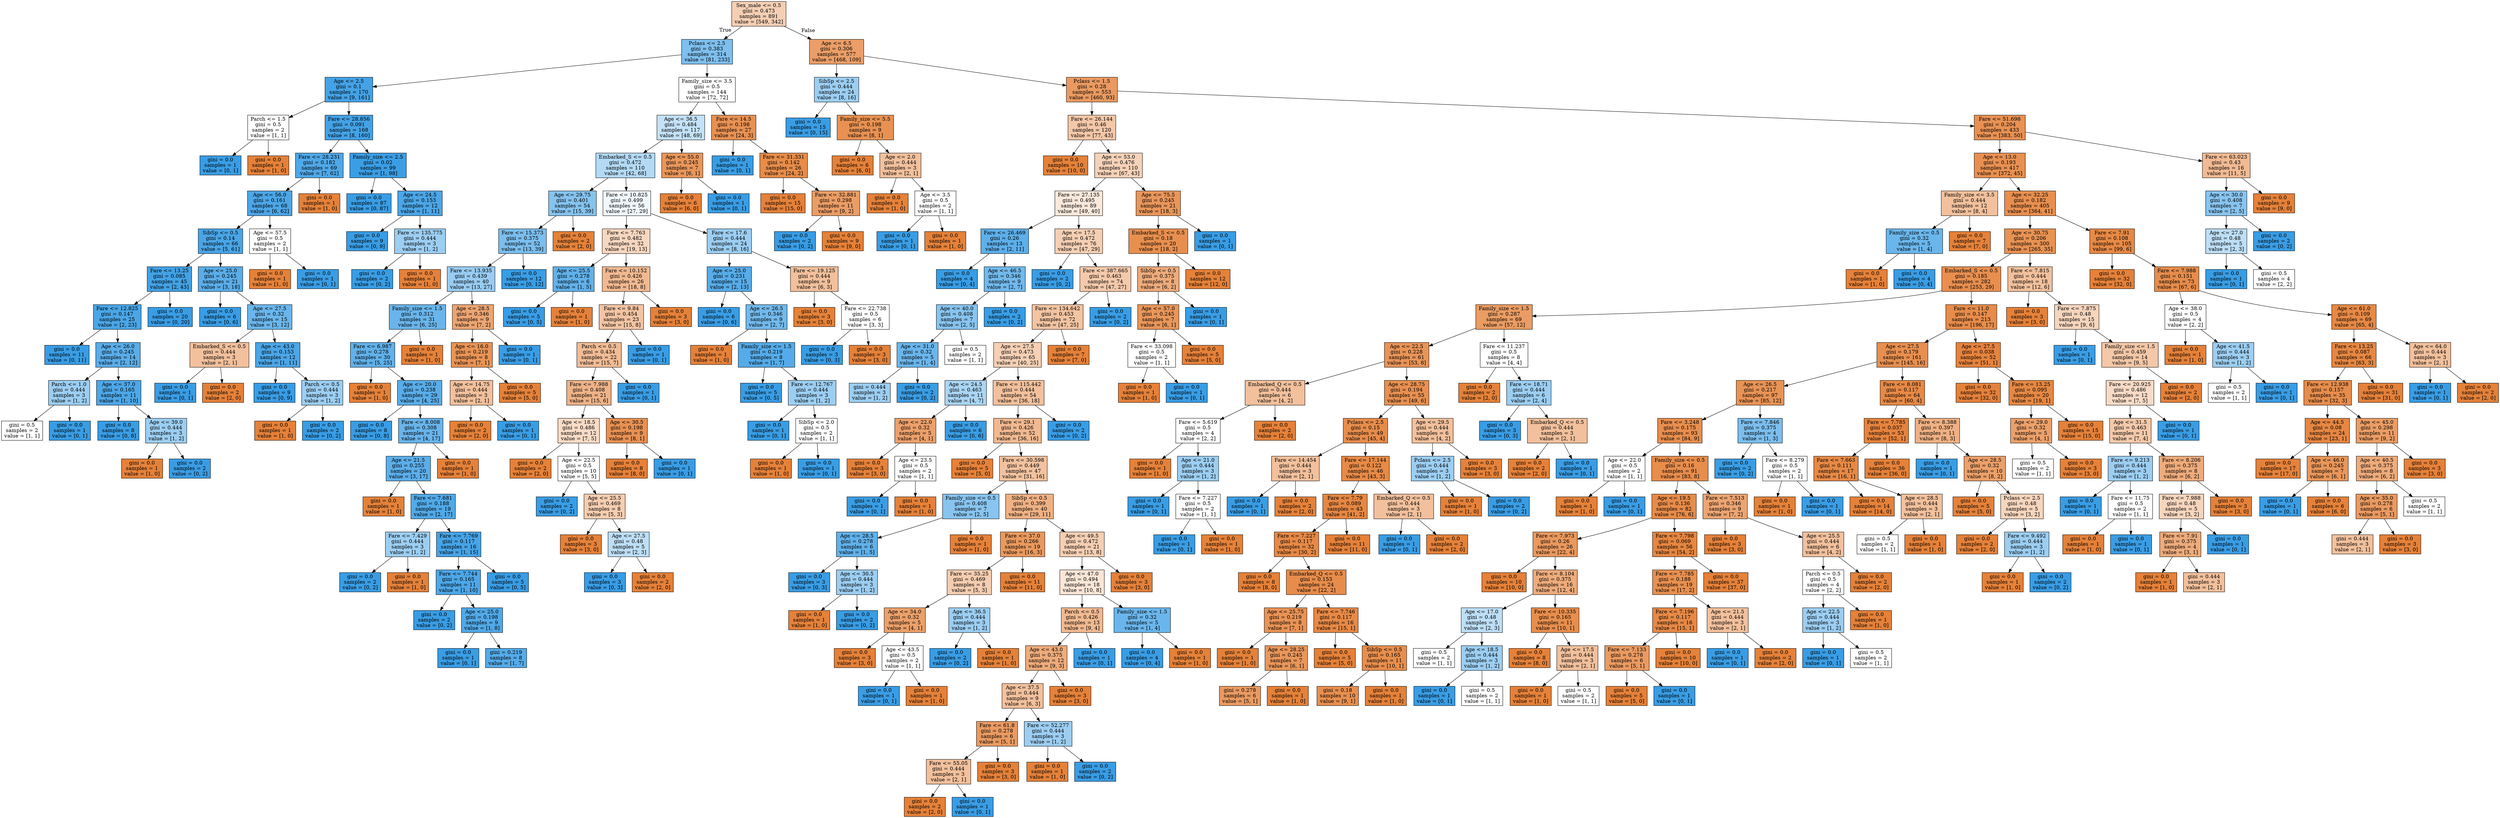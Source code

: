 digraph Tree {
node [shape=box, style="filled", color="black"] ;
0 [label="Sex_male <= 0.5\ngini = 0.473\nsamples = 891\nvalue = [549, 342]", fillcolor="#f5cfb4"] ;
1 [label="Pclass <= 2.5\ngini = 0.383\nsamples = 314\nvalue = [81, 233]", fillcolor="#7ebfee"] ;
0 -> 1 [labeldistance=2.5, labelangle=45, headlabel="True"] ;
2 [label="Age <= 2.5\ngini = 0.1\nsamples = 170\nvalue = [9, 161]", fillcolor="#44a2e6"] ;
1 -> 2 ;
3 [label="Parch <= 1.5\ngini = 0.5\nsamples = 2\nvalue = [1, 1]", fillcolor="#ffffff"] ;
2 -> 3 ;
4 [label="gini = 0.0\nsamples = 1\nvalue = [0, 1]", fillcolor="#399de5"] ;
3 -> 4 ;
5 [label="gini = 0.0\nsamples = 1\nvalue = [1, 0]", fillcolor="#e58139"] ;
3 -> 5 ;
6 [label="Fare <= 28.856\ngini = 0.091\nsamples = 168\nvalue = [8, 160]", fillcolor="#43a2e6"] ;
2 -> 6 ;
7 [label="Fare <= 28.231\ngini = 0.182\nsamples = 69\nvalue = [7, 62]", fillcolor="#4fa8e8"] ;
6 -> 7 ;
8 [label="Age <= 56.0\ngini = 0.161\nsamples = 68\nvalue = [6, 62]", fillcolor="#4ca6e8"] ;
7 -> 8 ;
9 [label="SibSp <= 0.5\ngini = 0.14\nsamples = 66\nvalue = [5, 61]", fillcolor="#49a5e7"] ;
8 -> 9 ;
10 [label="Fare <= 13.25\ngini = 0.085\nsamples = 45\nvalue = [2, 43]", fillcolor="#42a2e6"] ;
9 -> 10 ;
11 [label="Fare <= 12.825\ngini = 0.147\nsamples = 25\nvalue = [2, 23]", fillcolor="#4aa6e7"] ;
10 -> 11 ;
12 [label="gini = 0.0\nsamples = 11\nvalue = [0, 11]", fillcolor="#399de5"] ;
11 -> 12 ;
13 [label="Age <= 26.0\ngini = 0.245\nsamples = 14\nvalue = [2, 12]", fillcolor="#5aade9"] ;
11 -> 13 ;
14 [label="Parch <= 1.0\ngini = 0.444\nsamples = 3\nvalue = [1, 2]", fillcolor="#9ccef2"] ;
13 -> 14 ;
15 [label="gini = 0.5\nsamples = 2\nvalue = [1, 1]", fillcolor="#ffffff"] ;
14 -> 15 ;
16 [label="gini = 0.0\nsamples = 1\nvalue = [0, 1]", fillcolor="#399de5"] ;
14 -> 16 ;
17 [label="Age <= 37.0\ngini = 0.165\nsamples = 11\nvalue = [1, 10]", fillcolor="#4da7e8"] ;
13 -> 17 ;
18 [label="gini = 0.0\nsamples = 8\nvalue = [0, 8]", fillcolor="#399de5"] ;
17 -> 18 ;
19 [label="Age <= 39.0\ngini = 0.444\nsamples = 3\nvalue = [1, 2]", fillcolor="#9ccef2"] ;
17 -> 19 ;
20 [label="gini = 0.0\nsamples = 1\nvalue = [1, 0]", fillcolor="#e58139"] ;
19 -> 20 ;
21 [label="gini = 0.0\nsamples = 2\nvalue = [0, 2]", fillcolor="#399de5"] ;
19 -> 21 ;
22 [label="gini = 0.0\nsamples = 20\nvalue = [0, 20]", fillcolor="#399de5"] ;
10 -> 22 ;
23 [label="Age <= 25.0\ngini = 0.245\nsamples = 21\nvalue = [3, 18]", fillcolor="#5aade9"] ;
9 -> 23 ;
24 [label="gini = 0.0\nsamples = 6\nvalue = [0, 6]", fillcolor="#399de5"] ;
23 -> 24 ;
25 [label="Age <= 27.5\ngini = 0.32\nsamples = 15\nvalue = [3, 12]", fillcolor="#6ab6ec"] ;
23 -> 25 ;
26 [label="Embarked_S <= 0.5\ngini = 0.444\nsamples = 3\nvalue = [2, 1]", fillcolor="#f2c09c"] ;
25 -> 26 ;
27 [label="gini = 0.0\nsamples = 1\nvalue = [0, 1]", fillcolor="#399de5"] ;
26 -> 27 ;
28 [label="gini = 0.0\nsamples = 2\nvalue = [2, 0]", fillcolor="#e58139"] ;
26 -> 28 ;
29 [label="Age <= 43.0\ngini = 0.153\nsamples = 12\nvalue = [1, 11]", fillcolor="#4ba6e7"] ;
25 -> 29 ;
30 [label="gini = 0.0\nsamples = 9\nvalue = [0, 9]", fillcolor="#399de5"] ;
29 -> 30 ;
31 [label="Parch <= 0.5\ngini = 0.444\nsamples = 3\nvalue = [1, 2]", fillcolor="#9ccef2"] ;
29 -> 31 ;
32 [label="gini = 0.0\nsamples = 1\nvalue = [1, 0]", fillcolor="#e58139"] ;
31 -> 32 ;
33 [label="gini = 0.0\nsamples = 2\nvalue = [0, 2]", fillcolor="#399de5"] ;
31 -> 33 ;
34 [label="Age <= 57.5\ngini = 0.5\nsamples = 2\nvalue = [1, 1]", fillcolor="#ffffff"] ;
8 -> 34 ;
35 [label="gini = 0.0\nsamples = 1\nvalue = [1, 0]", fillcolor="#e58139"] ;
34 -> 35 ;
36 [label="gini = 0.0\nsamples = 1\nvalue = [0, 1]", fillcolor="#399de5"] ;
34 -> 36 ;
37 [label="gini = 0.0\nsamples = 1\nvalue = [1, 0]", fillcolor="#e58139"] ;
7 -> 37 ;
38 [label="Family_size <= 2.5\ngini = 0.02\nsamples = 99\nvalue = [1, 98]", fillcolor="#3b9ee5"] ;
6 -> 38 ;
39 [label="gini = 0.0\nsamples = 87\nvalue = [0, 87]", fillcolor="#399de5"] ;
38 -> 39 ;
40 [label="Age <= 24.5\ngini = 0.153\nsamples = 12\nvalue = [1, 11]", fillcolor="#4ba6e7"] ;
38 -> 40 ;
41 [label="gini = 0.0\nsamples = 9\nvalue = [0, 9]", fillcolor="#399de5"] ;
40 -> 41 ;
42 [label="Fare <= 135.775\ngini = 0.444\nsamples = 3\nvalue = [1, 2]", fillcolor="#9ccef2"] ;
40 -> 42 ;
43 [label="gini = 0.0\nsamples = 2\nvalue = [0, 2]", fillcolor="#399de5"] ;
42 -> 43 ;
44 [label="gini = 0.0\nsamples = 1\nvalue = [1, 0]", fillcolor="#e58139"] ;
42 -> 44 ;
45 [label="Family_size <= 3.5\ngini = 0.5\nsamples = 144\nvalue = [72, 72]", fillcolor="#ffffff"] ;
1 -> 45 ;
46 [label="Age <= 36.5\ngini = 0.484\nsamples = 117\nvalue = [48, 69]", fillcolor="#c3e1f7"] ;
45 -> 46 ;
47 [label="Embarked_S <= 0.5\ngini = 0.472\nsamples = 110\nvalue = [42, 68]", fillcolor="#b3daf5"] ;
46 -> 47 ;
48 [label="Age <= 29.75\ngini = 0.401\nsamples = 54\nvalue = [15, 39]", fillcolor="#85c3ef"] ;
47 -> 48 ;
49 [label="Fare <= 15.373\ngini = 0.375\nsamples = 52\nvalue = [13, 39]", fillcolor="#7bbeee"] ;
48 -> 49 ;
50 [label="Fare <= 13.935\ngini = 0.439\nsamples = 40\nvalue = [13, 27]", fillcolor="#98ccf2"] ;
49 -> 50 ;
51 [label="Family_size <= 1.5\ngini = 0.312\nsamples = 31\nvalue = [6, 25]", fillcolor="#69b5eb"] ;
50 -> 51 ;
52 [label="Fare <= 6.987\ngini = 0.278\nsamples = 30\nvalue = [5, 25]", fillcolor="#61b1ea"] ;
51 -> 52 ;
53 [label="gini = 0.0\nsamples = 1\nvalue = [1, 0]", fillcolor="#e58139"] ;
52 -> 53 ;
54 [label="Age <= 20.0\ngini = 0.238\nsamples = 29\nvalue = [4, 25]", fillcolor="#59ade9"] ;
52 -> 54 ;
55 [label="gini = 0.0\nsamples = 8\nvalue = [0, 8]", fillcolor="#399de5"] ;
54 -> 55 ;
56 [label="Fare <= 8.008\ngini = 0.308\nsamples = 21\nvalue = [4, 17]", fillcolor="#68b4eb"] ;
54 -> 56 ;
57 [label="Age <= 21.5\ngini = 0.255\nsamples = 20\nvalue = [3, 17]", fillcolor="#5caeea"] ;
56 -> 57 ;
58 [label="gini = 0.0\nsamples = 1\nvalue = [1, 0]", fillcolor="#e58139"] ;
57 -> 58 ;
59 [label="Fare <= 7.681\ngini = 0.188\nsamples = 19\nvalue = [2, 17]", fillcolor="#50a9e8"] ;
57 -> 59 ;
60 [label="Fare <= 7.429\ngini = 0.444\nsamples = 3\nvalue = [1, 2]", fillcolor="#9ccef2"] ;
59 -> 60 ;
61 [label="gini = 0.0\nsamples = 2\nvalue = [0, 2]", fillcolor="#399de5"] ;
60 -> 61 ;
62 [label="gini = 0.0\nsamples = 1\nvalue = [1, 0]", fillcolor="#e58139"] ;
60 -> 62 ;
63 [label="Fare <= 7.769\ngini = 0.117\nsamples = 16\nvalue = [1, 15]", fillcolor="#46a4e7"] ;
59 -> 63 ;
64 [label="Fare <= 7.744\ngini = 0.165\nsamples = 11\nvalue = [1, 10]", fillcolor="#4da7e8"] ;
63 -> 64 ;
65 [label="gini = 0.0\nsamples = 2\nvalue = [0, 2]", fillcolor="#399de5"] ;
64 -> 65 ;
66 [label="Age <= 25.0\ngini = 0.198\nsamples = 9\nvalue = [1, 8]", fillcolor="#52a9e8"] ;
64 -> 66 ;
67 [label="gini = 0.0\nsamples = 1\nvalue = [0, 1]", fillcolor="#399de5"] ;
66 -> 67 ;
68 [label="gini = 0.219\nsamples = 8\nvalue = [1, 7]", fillcolor="#55abe9"] ;
66 -> 68 ;
69 [label="gini = 0.0\nsamples = 5\nvalue = [0, 5]", fillcolor="#399de5"] ;
63 -> 69 ;
70 [label="gini = 0.0\nsamples = 1\nvalue = [1, 0]", fillcolor="#e58139"] ;
56 -> 70 ;
71 [label="gini = 0.0\nsamples = 1\nvalue = [1, 0]", fillcolor="#e58139"] ;
51 -> 71 ;
72 [label="Age <= 28.5\ngini = 0.346\nsamples = 9\nvalue = [7, 2]", fillcolor="#eca572"] ;
50 -> 72 ;
73 [label="Age <= 16.0\ngini = 0.219\nsamples = 8\nvalue = [7, 1]", fillcolor="#e99355"] ;
72 -> 73 ;
74 [label="Age <= 14.75\ngini = 0.444\nsamples = 3\nvalue = [2, 1]", fillcolor="#f2c09c"] ;
73 -> 74 ;
75 [label="gini = 0.0\nsamples = 2\nvalue = [2, 0]", fillcolor="#e58139"] ;
74 -> 75 ;
76 [label="gini = 0.0\nsamples = 1\nvalue = [0, 1]", fillcolor="#399de5"] ;
74 -> 76 ;
77 [label="gini = 0.0\nsamples = 5\nvalue = [5, 0]", fillcolor="#e58139"] ;
73 -> 77 ;
78 [label="gini = 0.0\nsamples = 1\nvalue = [0, 1]", fillcolor="#399de5"] ;
72 -> 78 ;
79 [label="gini = 0.0\nsamples = 12\nvalue = [0, 12]", fillcolor="#399de5"] ;
49 -> 79 ;
80 [label="gini = 0.0\nsamples = 2\nvalue = [2, 0]", fillcolor="#e58139"] ;
48 -> 80 ;
81 [label="Fare <= 10.825\ngini = 0.499\nsamples = 56\nvalue = [27, 29]", fillcolor="#f1f8fd"] ;
47 -> 81 ;
82 [label="Fare <= 7.763\ngini = 0.482\nsamples = 32\nvalue = [19, 13]", fillcolor="#f7d7c0"] ;
81 -> 82 ;
83 [label="Age <= 25.5\ngini = 0.278\nsamples = 6\nvalue = [1, 5]", fillcolor="#61b1ea"] ;
82 -> 83 ;
84 [label="gini = 0.0\nsamples = 5\nvalue = [0, 5]", fillcolor="#399de5"] ;
83 -> 84 ;
85 [label="gini = 0.0\nsamples = 1\nvalue = [1, 0]", fillcolor="#e58139"] ;
83 -> 85 ;
86 [label="Fare <= 10.152\ngini = 0.426\nsamples = 26\nvalue = [18, 8]", fillcolor="#f1b991"] ;
82 -> 86 ;
87 [label="Fare <= 9.84\ngini = 0.454\nsamples = 23\nvalue = [15, 8]", fillcolor="#f3c4a3"] ;
86 -> 87 ;
88 [label="Parch <= 0.5\ngini = 0.434\nsamples = 22\nvalue = [15, 7]", fillcolor="#f1bc95"] ;
87 -> 88 ;
89 [label="Fare <= 7.988\ngini = 0.408\nsamples = 21\nvalue = [15, 6]", fillcolor="#efb388"] ;
88 -> 89 ;
90 [label="Age <= 18.5\ngini = 0.486\nsamples = 12\nvalue = [7, 5]", fillcolor="#f8dbc6"] ;
89 -> 90 ;
91 [label="gini = 0.0\nsamples = 2\nvalue = [2, 0]", fillcolor="#e58139"] ;
90 -> 91 ;
92 [label="Age <= 22.5\ngini = 0.5\nsamples = 10\nvalue = [5, 5]", fillcolor="#ffffff"] ;
90 -> 92 ;
93 [label="gini = 0.0\nsamples = 2\nvalue = [0, 2]", fillcolor="#399de5"] ;
92 -> 93 ;
94 [label="Age <= 25.5\ngini = 0.469\nsamples = 8\nvalue = [5, 3]", fillcolor="#f5cdb0"] ;
92 -> 94 ;
95 [label="gini = 0.0\nsamples = 3\nvalue = [3, 0]", fillcolor="#e58139"] ;
94 -> 95 ;
96 [label="Age <= 27.5\ngini = 0.48\nsamples = 5\nvalue = [2, 3]", fillcolor="#bddef6"] ;
94 -> 96 ;
97 [label="gini = 0.0\nsamples = 3\nvalue = [0, 3]", fillcolor="#399de5"] ;
96 -> 97 ;
98 [label="gini = 0.0\nsamples = 2\nvalue = [2, 0]", fillcolor="#e58139"] ;
96 -> 98 ;
99 [label="Age <= 30.5\ngini = 0.198\nsamples = 9\nvalue = [8, 1]", fillcolor="#e89152"] ;
89 -> 99 ;
100 [label="gini = 0.0\nsamples = 8\nvalue = [8, 0]", fillcolor="#e58139"] ;
99 -> 100 ;
101 [label="gini = 0.0\nsamples = 1\nvalue = [0, 1]", fillcolor="#399de5"] ;
99 -> 101 ;
102 [label="gini = 0.0\nsamples = 1\nvalue = [0, 1]", fillcolor="#399de5"] ;
88 -> 102 ;
103 [label="gini = 0.0\nsamples = 1\nvalue = [0, 1]", fillcolor="#399de5"] ;
87 -> 103 ;
104 [label="gini = 0.0\nsamples = 3\nvalue = [3, 0]", fillcolor="#e58139"] ;
86 -> 104 ;
105 [label="Fare <= 17.6\ngini = 0.444\nsamples = 24\nvalue = [8, 16]", fillcolor="#9ccef2"] ;
81 -> 105 ;
106 [label="Age <= 25.0\ngini = 0.231\nsamples = 15\nvalue = [2, 13]", fillcolor="#57ace9"] ;
105 -> 106 ;
107 [label="gini = 0.0\nsamples = 6\nvalue = [0, 6]", fillcolor="#399de5"] ;
106 -> 107 ;
108 [label="Age <= 26.5\ngini = 0.346\nsamples = 9\nvalue = [2, 7]", fillcolor="#72b9ec"] ;
106 -> 108 ;
109 [label="gini = 0.0\nsamples = 1\nvalue = [1, 0]", fillcolor="#e58139"] ;
108 -> 109 ;
110 [label="Family_size <= 1.5\ngini = 0.219\nsamples = 8\nvalue = [1, 7]", fillcolor="#55abe9"] ;
108 -> 110 ;
111 [label="gini = 0.0\nsamples = 5\nvalue = [0, 5]", fillcolor="#399de5"] ;
110 -> 111 ;
112 [label="Fare <= 12.767\ngini = 0.444\nsamples = 3\nvalue = [1, 2]", fillcolor="#9ccef2"] ;
110 -> 112 ;
113 [label="gini = 0.0\nsamples = 1\nvalue = [0, 1]", fillcolor="#399de5"] ;
112 -> 113 ;
114 [label="SibSp <= 2.0\ngini = 0.5\nsamples = 2\nvalue = [1, 1]", fillcolor="#ffffff"] ;
112 -> 114 ;
115 [label="gini = 0.0\nsamples = 1\nvalue = [1, 0]", fillcolor="#e58139"] ;
114 -> 115 ;
116 [label="gini = 0.0\nsamples = 1\nvalue = [0, 1]", fillcolor="#399de5"] ;
114 -> 116 ;
117 [label="Fare <= 19.125\ngini = 0.444\nsamples = 9\nvalue = [6, 3]", fillcolor="#f2c09c"] ;
105 -> 117 ;
118 [label="gini = 0.0\nsamples = 3\nvalue = [3, 0]", fillcolor="#e58139"] ;
117 -> 118 ;
119 [label="Fare <= 22.738\ngini = 0.5\nsamples = 6\nvalue = [3, 3]", fillcolor="#ffffff"] ;
117 -> 119 ;
120 [label="gini = 0.0\nsamples = 3\nvalue = [0, 3]", fillcolor="#399de5"] ;
119 -> 120 ;
121 [label="gini = 0.0\nsamples = 3\nvalue = [3, 0]", fillcolor="#e58139"] ;
119 -> 121 ;
122 [label="Age <= 55.0\ngini = 0.245\nsamples = 7\nvalue = [6, 1]", fillcolor="#e9965a"] ;
46 -> 122 ;
123 [label="gini = 0.0\nsamples = 6\nvalue = [6, 0]", fillcolor="#e58139"] ;
122 -> 123 ;
124 [label="gini = 0.0\nsamples = 1\nvalue = [0, 1]", fillcolor="#399de5"] ;
122 -> 124 ;
125 [label="Fare <= 14.5\ngini = 0.198\nsamples = 27\nvalue = [24, 3]", fillcolor="#e89152"] ;
45 -> 125 ;
126 [label="gini = 0.0\nsamples = 1\nvalue = [0, 1]", fillcolor="#399de5"] ;
125 -> 126 ;
127 [label="Fare <= 31.331\ngini = 0.142\nsamples = 26\nvalue = [24, 2]", fillcolor="#e78c49"] ;
125 -> 127 ;
128 [label="gini = 0.0\nsamples = 15\nvalue = [15, 0]", fillcolor="#e58139"] ;
127 -> 128 ;
129 [label="Fare <= 32.881\ngini = 0.298\nsamples = 11\nvalue = [9, 2]", fillcolor="#eb9d65"] ;
127 -> 129 ;
130 [label="gini = 0.0\nsamples = 2\nvalue = [0, 2]", fillcolor="#399de5"] ;
129 -> 130 ;
131 [label="gini = 0.0\nsamples = 9\nvalue = [9, 0]", fillcolor="#e58139"] ;
129 -> 131 ;
132 [label="Age <= 6.5\ngini = 0.306\nsamples = 577\nvalue = [468, 109]", fillcolor="#eb9e67"] ;
0 -> 132 [labeldistance=2.5, labelangle=-45, headlabel="False"] ;
133 [label="SibSp <= 2.5\ngini = 0.444\nsamples = 24\nvalue = [8, 16]", fillcolor="#9ccef2"] ;
132 -> 133 ;
134 [label="gini = 0.0\nsamples = 15\nvalue = [0, 15]", fillcolor="#399de5"] ;
133 -> 134 ;
135 [label="Family_size <= 5.5\ngini = 0.198\nsamples = 9\nvalue = [8, 1]", fillcolor="#e89152"] ;
133 -> 135 ;
136 [label="gini = 0.0\nsamples = 6\nvalue = [6, 0]", fillcolor="#e58139"] ;
135 -> 136 ;
137 [label="Age <= 2.0\ngini = 0.444\nsamples = 3\nvalue = [2, 1]", fillcolor="#f2c09c"] ;
135 -> 137 ;
138 [label="gini = 0.0\nsamples = 1\nvalue = [1, 0]", fillcolor="#e58139"] ;
137 -> 138 ;
139 [label="Age <= 3.5\ngini = 0.5\nsamples = 2\nvalue = [1, 1]", fillcolor="#ffffff"] ;
137 -> 139 ;
140 [label="gini = 0.0\nsamples = 1\nvalue = [0, 1]", fillcolor="#399de5"] ;
139 -> 140 ;
141 [label="gini = 0.0\nsamples = 1\nvalue = [1, 0]", fillcolor="#e58139"] ;
139 -> 141 ;
142 [label="Pclass <= 1.5\ngini = 0.28\nsamples = 553\nvalue = [460, 93]", fillcolor="#ea9a61"] ;
132 -> 142 ;
143 [label="Fare <= 26.144\ngini = 0.46\nsamples = 120\nvalue = [77, 43]", fillcolor="#f4c7a8"] ;
142 -> 143 ;
144 [label="gini = 0.0\nsamples = 10\nvalue = [10, 0]", fillcolor="#e58139"] ;
143 -> 144 ;
145 [label="Age <= 53.0\ngini = 0.476\nsamples = 110\nvalue = [67, 43]", fillcolor="#f6d2b8"] ;
143 -> 145 ;
146 [label="Fare <= 27.135\ngini = 0.495\nsamples = 89\nvalue = [49, 40]", fillcolor="#fae8db"] ;
145 -> 146 ;
147 [label="Fare <= 26.469\ngini = 0.26\nsamples = 13\nvalue = [2, 11]", fillcolor="#5dafea"] ;
146 -> 147 ;
148 [label="gini = 0.0\nsamples = 4\nvalue = [0, 4]", fillcolor="#399de5"] ;
147 -> 148 ;
149 [label="Age <= 46.5\ngini = 0.346\nsamples = 9\nvalue = [2, 7]", fillcolor="#72b9ec"] ;
147 -> 149 ;
150 [label="Age <= 40.0\ngini = 0.408\nsamples = 7\nvalue = [2, 5]", fillcolor="#88c4ef"] ;
149 -> 150 ;
151 [label="Age <= 31.0\ngini = 0.32\nsamples = 5\nvalue = [1, 4]", fillcolor="#6ab6ec"] ;
150 -> 151 ;
152 [label="gini = 0.444\nsamples = 3\nvalue = [1, 2]", fillcolor="#9ccef2"] ;
151 -> 152 ;
153 [label="gini = 0.0\nsamples = 2\nvalue = [0, 2]", fillcolor="#399de5"] ;
151 -> 153 ;
154 [label="gini = 0.5\nsamples = 2\nvalue = [1, 1]", fillcolor="#ffffff"] ;
150 -> 154 ;
155 [label="gini = 0.0\nsamples = 2\nvalue = [0, 2]", fillcolor="#399de5"] ;
149 -> 155 ;
156 [label="Age <= 17.5\ngini = 0.472\nsamples = 76\nvalue = [47, 29]", fillcolor="#f5cfb3"] ;
146 -> 156 ;
157 [label="gini = 0.0\nsamples = 2\nvalue = [0, 2]", fillcolor="#399de5"] ;
156 -> 157 ;
158 [label="Fare <= 387.665\ngini = 0.463\nsamples = 74\nvalue = [47, 27]", fillcolor="#f4c9ab"] ;
156 -> 158 ;
159 [label="Fare <= 134.642\ngini = 0.453\nsamples = 72\nvalue = [47, 25]", fillcolor="#f3c4a2"] ;
158 -> 159 ;
160 [label="Age <= 27.5\ngini = 0.473\nsamples = 65\nvalue = [40, 25]", fillcolor="#f5d0b5"] ;
159 -> 160 ;
161 [label="Age <= 24.5\ngini = 0.463\nsamples = 11\nvalue = [4, 7]", fillcolor="#aad5f4"] ;
160 -> 161 ;
162 [label="Age <= 22.0\ngini = 0.32\nsamples = 5\nvalue = [4, 1]", fillcolor="#eca06a"] ;
161 -> 162 ;
163 [label="gini = 0.0\nsamples = 3\nvalue = [3, 0]", fillcolor="#e58139"] ;
162 -> 163 ;
164 [label="Age <= 23.5\ngini = 0.5\nsamples = 2\nvalue = [1, 1]", fillcolor="#ffffff"] ;
162 -> 164 ;
165 [label="gini = 0.0\nsamples = 1\nvalue = [0, 1]", fillcolor="#399de5"] ;
164 -> 165 ;
166 [label="gini = 0.0\nsamples = 1\nvalue = [1, 0]", fillcolor="#e58139"] ;
164 -> 166 ;
167 [label="gini = 0.0\nsamples = 6\nvalue = [0, 6]", fillcolor="#399de5"] ;
161 -> 167 ;
168 [label="Fare <= 115.442\ngini = 0.444\nsamples = 54\nvalue = [36, 18]", fillcolor="#f2c09c"] ;
160 -> 168 ;
169 [label="Fare <= 29.1\ngini = 0.426\nsamples = 52\nvalue = [36, 16]", fillcolor="#f1b991"] ;
168 -> 169 ;
170 [label="gini = 0.0\nsamples = 5\nvalue = [5, 0]", fillcolor="#e58139"] ;
169 -> 170 ;
171 [label="Fare <= 30.598\ngini = 0.449\nsamples = 47\nvalue = [31, 16]", fillcolor="#f2c29f"] ;
169 -> 171 ;
172 [label="Family_size <= 0.5\ngini = 0.408\nsamples = 7\nvalue = [2, 5]", fillcolor="#88c4ef"] ;
171 -> 172 ;
173 [label="Age <= 28.5\ngini = 0.278\nsamples = 6\nvalue = [1, 5]", fillcolor="#61b1ea"] ;
172 -> 173 ;
174 [label="gini = 0.0\nsamples = 3\nvalue = [0, 3]", fillcolor="#399de5"] ;
173 -> 174 ;
175 [label="Age <= 30.5\ngini = 0.444\nsamples = 3\nvalue = [1, 2]", fillcolor="#9ccef2"] ;
173 -> 175 ;
176 [label="gini = 0.0\nsamples = 1\nvalue = [1, 0]", fillcolor="#e58139"] ;
175 -> 176 ;
177 [label="gini = 0.0\nsamples = 2\nvalue = [0, 2]", fillcolor="#399de5"] ;
175 -> 177 ;
178 [label="gini = 0.0\nsamples = 1\nvalue = [1, 0]", fillcolor="#e58139"] ;
172 -> 178 ;
179 [label="SibSp <= 0.5\ngini = 0.399\nsamples = 40\nvalue = [29, 11]", fillcolor="#efb184"] ;
171 -> 179 ;
180 [label="Fare <= 37.0\ngini = 0.266\nsamples = 19\nvalue = [16, 3]", fillcolor="#ea995e"] ;
179 -> 180 ;
181 [label="Fare <= 35.25\ngini = 0.469\nsamples = 8\nvalue = [5, 3]", fillcolor="#f5cdb0"] ;
180 -> 181 ;
182 [label="Age <= 34.0\ngini = 0.32\nsamples = 5\nvalue = [4, 1]", fillcolor="#eca06a"] ;
181 -> 182 ;
183 [label="gini = 0.0\nsamples = 3\nvalue = [3, 0]", fillcolor="#e58139"] ;
182 -> 183 ;
184 [label="Age <= 43.5\ngini = 0.5\nsamples = 2\nvalue = [1, 1]", fillcolor="#ffffff"] ;
182 -> 184 ;
185 [label="gini = 0.0\nsamples = 1\nvalue = [0, 1]", fillcolor="#399de5"] ;
184 -> 185 ;
186 [label="gini = 0.0\nsamples = 1\nvalue = [1, 0]", fillcolor="#e58139"] ;
184 -> 186 ;
187 [label="Age <= 36.5\ngini = 0.444\nsamples = 3\nvalue = [1, 2]", fillcolor="#9ccef2"] ;
181 -> 187 ;
188 [label="gini = 0.0\nsamples = 2\nvalue = [0, 2]", fillcolor="#399de5"] ;
187 -> 188 ;
189 [label="gini = 0.0\nsamples = 1\nvalue = [1, 0]", fillcolor="#e58139"] ;
187 -> 189 ;
190 [label="gini = 0.0\nsamples = 11\nvalue = [11, 0]", fillcolor="#e58139"] ;
180 -> 190 ;
191 [label="Age <= 49.5\ngini = 0.472\nsamples = 21\nvalue = [13, 8]", fillcolor="#f5cfb3"] ;
179 -> 191 ;
192 [label="Age <= 47.0\ngini = 0.494\nsamples = 18\nvalue = [10, 8]", fillcolor="#fae6d7"] ;
191 -> 192 ;
193 [label="Parch <= 0.5\ngini = 0.426\nsamples = 13\nvalue = [9, 4]", fillcolor="#f1b991"] ;
192 -> 193 ;
194 [label="Age <= 43.0\ngini = 0.375\nsamples = 12\nvalue = [9, 3]", fillcolor="#eeab7b"] ;
193 -> 194 ;
195 [label="Age <= 37.5\ngini = 0.444\nsamples = 9\nvalue = [6, 3]", fillcolor="#f2c09c"] ;
194 -> 195 ;
196 [label="Fare <= 61.8\ngini = 0.278\nsamples = 6\nvalue = [5, 1]", fillcolor="#ea9a61"] ;
195 -> 196 ;
197 [label="Fare <= 55.05\ngini = 0.444\nsamples = 3\nvalue = [2, 1]", fillcolor="#f2c09c"] ;
196 -> 197 ;
198 [label="gini = 0.0\nsamples = 2\nvalue = [2, 0]", fillcolor="#e58139"] ;
197 -> 198 ;
199 [label="gini = 0.0\nsamples = 1\nvalue = [0, 1]", fillcolor="#399de5"] ;
197 -> 199 ;
200 [label="gini = 0.0\nsamples = 3\nvalue = [3, 0]", fillcolor="#e58139"] ;
196 -> 200 ;
201 [label="Fare <= 52.277\ngini = 0.444\nsamples = 3\nvalue = [1, 2]", fillcolor="#9ccef2"] ;
195 -> 201 ;
202 [label="gini = 0.0\nsamples = 1\nvalue = [1, 0]", fillcolor="#e58139"] ;
201 -> 202 ;
203 [label="gini = 0.0\nsamples = 2\nvalue = [0, 2]", fillcolor="#399de5"] ;
201 -> 203 ;
204 [label="gini = 0.0\nsamples = 3\nvalue = [3, 0]", fillcolor="#e58139"] ;
194 -> 204 ;
205 [label="gini = 0.0\nsamples = 1\nvalue = [0, 1]", fillcolor="#399de5"] ;
193 -> 205 ;
206 [label="Family_size <= 1.5\ngini = 0.32\nsamples = 5\nvalue = [1, 4]", fillcolor="#6ab6ec"] ;
192 -> 206 ;
207 [label="gini = 0.0\nsamples = 4\nvalue = [0, 4]", fillcolor="#399de5"] ;
206 -> 207 ;
208 [label="gini = 0.0\nsamples = 1\nvalue = [1, 0]", fillcolor="#e58139"] ;
206 -> 208 ;
209 [label="gini = 0.0\nsamples = 3\nvalue = [3, 0]", fillcolor="#e58139"] ;
191 -> 209 ;
210 [label="gini = 0.0\nsamples = 2\nvalue = [0, 2]", fillcolor="#399de5"] ;
168 -> 210 ;
211 [label="gini = 0.0\nsamples = 7\nvalue = [7, 0]", fillcolor="#e58139"] ;
159 -> 211 ;
212 [label="gini = 0.0\nsamples = 2\nvalue = [0, 2]", fillcolor="#399de5"] ;
158 -> 212 ;
213 [label="Age <= 75.5\ngini = 0.245\nsamples = 21\nvalue = [18, 3]", fillcolor="#e9965a"] ;
145 -> 213 ;
214 [label="Embarked_S <= 0.5\ngini = 0.18\nsamples = 20\nvalue = [18, 2]", fillcolor="#e88f4f"] ;
213 -> 214 ;
215 [label="SibSp <= 0.5\ngini = 0.375\nsamples = 8\nvalue = [6, 2]", fillcolor="#eeab7b"] ;
214 -> 215 ;
216 [label="Age <= 57.0\ngini = 0.245\nsamples = 7\nvalue = [6, 1]", fillcolor="#e9965a"] ;
215 -> 216 ;
217 [label="Fare <= 33.098\ngini = 0.5\nsamples = 2\nvalue = [1, 1]", fillcolor="#ffffff"] ;
216 -> 217 ;
218 [label="gini = 0.0\nsamples = 1\nvalue = [1, 0]", fillcolor="#e58139"] ;
217 -> 218 ;
219 [label="gini = 0.0\nsamples = 1\nvalue = [0, 1]", fillcolor="#399de5"] ;
217 -> 219 ;
220 [label="gini = 0.0\nsamples = 5\nvalue = [5, 0]", fillcolor="#e58139"] ;
216 -> 220 ;
221 [label="gini = 0.0\nsamples = 1\nvalue = [0, 1]", fillcolor="#399de5"] ;
215 -> 221 ;
222 [label="gini = 0.0\nsamples = 12\nvalue = [12, 0]", fillcolor="#e58139"] ;
214 -> 222 ;
223 [label="gini = 0.0\nsamples = 1\nvalue = [0, 1]", fillcolor="#399de5"] ;
213 -> 223 ;
224 [label="Fare <= 51.698\ngini = 0.204\nsamples = 433\nvalue = [383, 50]", fillcolor="#e89153"] ;
142 -> 224 ;
225 [label="Age <= 13.0\ngini = 0.193\nsamples = 417\nvalue = [372, 45]", fillcolor="#e89051"] ;
224 -> 225 ;
226 [label="Family_size <= 3.5\ngini = 0.444\nsamples = 12\nvalue = [8, 4]", fillcolor="#f2c09c"] ;
225 -> 226 ;
227 [label="Family_size <= 0.5\ngini = 0.32\nsamples = 5\nvalue = [1, 4]", fillcolor="#6ab6ec"] ;
226 -> 227 ;
228 [label="gini = 0.0\nsamples = 1\nvalue = [1, 0]", fillcolor="#e58139"] ;
227 -> 228 ;
229 [label="gini = 0.0\nsamples = 4\nvalue = [0, 4]", fillcolor="#399de5"] ;
227 -> 229 ;
230 [label="gini = 0.0\nsamples = 7\nvalue = [7, 0]", fillcolor="#e58139"] ;
226 -> 230 ;
231 [label="Age <= 32.25\ngini = 0.182\nsamples = 405\nvalue = [364, 41]", fillcolor="#e88f4f"] ;
225 -> 231 ;
232 [label="Age <= 30.75\ngini = 0.206\nsamples = 300\nvalue = [265, 35]", fillcolor="#e89253"] ;
231 -> 232 ;
233 [label="Embarked_S <= 0.5\ngini = 0.185\nsamples = 282\nvalue = [253, 29]", fillcolor="#e88f50"] ;
232 -> 233 ;
234 [label="Family_size <= 1.5\ngini = 0.287\nsamples = 69\nvalue = [57, 12]", fillcolor="#ea9c63"] ;
233 -> 234 ;
235 [label="Age <= 22.5\ngini = 0.228\nsamples = 61\nvalue = [53, 8]", fillcolor="#e99457"] ;
234 -> 235 ;
236 [label="Embarked_Q <= 0.5\ngini = 0.444\nsamples = 6\nvalue = [4, 2]", fillcolor="#f2c09c"] ;
235 -> 236 ;
237 [label="Fare <= 5.619\ngini = 0.5\nsamples = 4\nvalue = [2, 2]", fillcolor="#ffffff"] ;
236 -> 237 ;
238 [label="gini = 0.0\nsamples = 1\nvalue = [1, 0]", fillcolor="#e58139"] ;
237 -> 238 ;
239 [label="Age <= 21.0\ngini = 0.444\nsamples = 3\nvalue = [1, 2]", fillcolor="#9ccef2"] ;
237 -> 239 ;
240 [label="gini = 0.0\nsamples = 1\nvalue = [0, 1]", fillcolor="#399de5"] ;
239 -> 240 ;
241 [label="Fare <= 7.227\ngini = 0.5\nsamples = 2\nvalue = [1, 1]", fillcolor="#ffffff"] ;
239 -> 241 ;
242 [label="gini = 0.0\nsamples = 1\nvalue = [0, 1]", fillcolor="#399de5"] ;
241 -> 242 ;
243 [label="gini = 0.0\nsamples = 1\nvalue = [1, 0]", fillcolor="#e58139"] ;
241 -> 243 ;
244 [label="gini = 0.0\nsamples = 2\nvalue = [2, 0]", fillcolor="#e58139"] ;
236 -> 244 ;
245 [label="Age <= 28.75\ngini = 0.194\nsamples = 55\nvalue = [49, 6]", fillcolor="#e89051"] ;
235 -> 245 ;
246 [label="Pclass <= 2.5\ngini = 0.15\nsamples = 49\nvalue = [45, 4]", fillcolor="#e78c4b"] ;
245 -> 246 ;
247 [label="Fare <= 14.454\ngini = 0.444\nsamples = 3\nvalue = [2, 1]", fillcolor="#f2c09c"] ;
246 -> 247 ;
248 [label="gini = 0.0\nsamples = 1\nvalue = [0, 1]", fillcolor="#399de5"] ;
247 -> 248 ;
249 [label="gini = 0.0\nsamples = 2\nvalue = [2, 0]", fillcolor="#e58139"] ;
247 -> 249 ;
250 [label="Fare <= 17.144\ngini = 0.122\nsamples = 46\nvalue = [43, 3]", fillcolor="#e78a47"] ;
246 -> 250 ;
251 [label="Fare <= 7.79\ngini = 0.089\nsamples = 43\nvalue = [41, 2]", fillcolor="#e68743"] ;
250 -> 251 ;
252 [label="Fare <= 7.227\ngini = 0.117\nsamples = 32\nvalue = [30, 2]", fillcolor="#e78946"] ;
251 -> 252 ;
253 [label="gini = 0.0\nsamples = 8\nvalue = [8, 0]", fillcolor="#e58139"] ;
252 -> 253 ;
254 [label="Embarked_Q <= 0.5\ngini = 0.153\nsamples = 24\nvalue = [22, 2]", fillcolor="#e78c4b"] ;
252 -> 254 ;
255 [label="Age <= 25.75\ngini = 0.219\nsamples = 8\nvalue = [7, 1]", fillcolor="#e99355"] ;
254 -> 255 ;
256 [label="gini = 0.0\nsamples = 1\nvalue = [1, 0]", fillcolor="#e58139"] ;
255 -> 256 ;
257 [label="Age <= 28.25\ngini = 0.245\nsamples = 7\nvalue = [6, 1]", fillcolor="#e9965a"] ;
255 -> 257 ;
258 [label="gini = 0.278\nsamples = 6\nvalue = [5, 1]", fillcolor="#ea9a61"] ;
257 -> 258 ;
259 [label="gini = 0.0\nsamples = 1\nvalue = [1, 0]", fillcolor="#e58139"] ;
257 -> 259 ;
260 [label="Fare <= 7.746\ngini = 0.117\nsamples = 16\nvalue = [15, 1]", fillcolor="#e78946"] ;
254 -> 260 ;
261 [label="gini = 0.0\nsamples = 5\nvalue = [5, 0]", fillcolor="#e58139"] ;
260 -> 261 ;
262 [label="SibSp <= 0.5\ngini = 0.165\nsamples = 11\nvalue = [10, 1]", fillcolor="#e88e4d"] ;
260 -> 262 ;
263 [label="gini = 0.18\nsamples = 10\nvalue = [9, 1]", fillcolor="#e88f4f"] ;
262 -> 263 ;
264 [label="gini = 0.0\nsamples = 1\nvalue = [1, 0]", fillcolor="#e58139"] ;
262 -> 264 ;
265 [label="gini = 0.0\nsamples = 11\nvalue = [11, 0]", fillcolor="#e58139"] ;
251 -> 265 ;
266 [label="Embarked_Q <= 0.5\ngini = 0.444\nsamples = 3\nvalue = [2, 1]", fillcolor="#f2c09c"] ;
250 -> 266 ;
267 [label="gini = 0.0\nsamples = 1\nvalue = [0, 1]", fillcolor="#399de5"] ;
266 -> 267 ;
268 [label="gini = 0.0\nsamples = 2\nvalue = [2, 0]", fillcolor="#e58139"] ;
266 -> 268 ;
269 [label="Age <= 29.5\ngini = 0.444\nsamples = 6\nvalue = [4, 2]", fillcolor="#f2c09c"] ;
245 -> 269 ;
270 [label="Pclass <= 2.5\ngini = 0.444\nsamples = 3\nvalue = [1, 2]", fillcolor="#9ccef2"] ;
269 -> 270 ;
271 [label="gini = 0.0\nsamples = 1\nvalue = [1, 0]", fillcolor="#e58139"] ;
270 -> 271 ;
272 [label="gini = 0.0\nsamples = 2\nvalue = [0, 2]", fillcolor="#399de5"] ;
270 -> 272 ;
273 [label="gini = 0.0\nsamples = 3\nvalue = [3, 0]", fillcolor="#e58139"] ;
269 -> 273 ;
274 [label="Fare <= 11.237\ngini = 0.5\nsamples = 8\nvalue = [4, 4]", fillcolor="#ffffff"] ;
234 -> 274 ;
275 [label="gini = 0.0\nsamples = 2\nvalue = [2, 0]", fillcolor="#e58139"] ;
274 -> 275 ;
276 [label="Fare <= 18.71\ngini = 0.444\nsamples = 6\nvalue = [2, 4]", fillcolor="#9ccef2"] ;
274 -> 276 ;
277 [label="gini = 0.0\nsamples = 3\nvalue = [0, 3]", fillcolor="#399de5"] ;
276 -> 277 ;
278 [label="Embarked_Q <= 0.5\ngini = 0.444\nsamples = 3\nvalue = [2, 1]", fillcolor="#f2c09c"] ;
276 -> 278 ;
279 [label="gini = 0.0\nsamples = 2\nvalue = [2, 0]", fillcolor="#e58139"] ;
278 -> 279 ;
280 [label="gini = 0.0\nsamples = 1\nvalue = [0, 1]", fillcolor="#399de5"] ;
278 -> 280 ;
281 [label="Fare <= 11.0\ngini = 0.147\nsamples = 213\nvalue = [196, 17]", fillcolor="#e78c4a"] ;
233 -> 281 ;
282 [label="Age <= 27.5\ngini = 0.179\nsamples = 161\nvalue = [145, 16]", fillcolor="#e88f4f"] ;
281 -> 282 ;
283 [label="Age <= 26.5\ngini = 0.217\nsamples = 97\nvalue = [85, 12]", fillcolor="#e99355"] ;
282 -> 283 ;
284 [label="Fare <= 3.248\ngini = 0.175\nsamples = 93\nvalue = [84, 9]", fillcolor="#e88e4e"] ;
283 -> 284 ;
285 [label="Age <= 22.0\ngini = 0.5\nsamples = 2\nvalue = [1, 1]", fillcolor="#ffffff"] ;
284 -> 285 ;
286 [label="gini = 0.0\nsamples = 1\nvalue = [1, 0]", fillcolor="#e58139"] ;
285 -> 286 ;
287 [label="gini = 0.0\nsamples = 1\nvalue = [0, 1]", fillcolor="#399de5"] ;
285 -> 287 ;
288 [label="Family_size <= 0.5\ngini = 0.16\nsamples = 91\nvalue = [83, 8]", fillcolor="#e88d4c"] ;
284 -> 288 ;
289 [label="Age <= 19.5\ngini = 0.136\nsamples = 82\nvalue = [76, 6]", fillcolor="#e78b49"] ;
288 -> 289 ;
290 [label="Fare <= 7.973\ngini = 0.26\nsamples = 26\nvalue = [22, 4]", fillcolor="#ea985d"] ;
289 -> 290 ;
291 [label="gini = 0.0\nsamples = 10\nvalue = [10, 0]", fillcolor="#e58139"] ;
290 -> 291 ;
292 [label="Fare <= 8.104\ngini = 0.375\nsamples = 16\nvalue = [12, 4]", fillcolor="#eeab7b"] ;
290 -> 292 ;
293 [label="Age <= 17.0\ngini = 0.48\nsamples = 5\nvalue = [2, 3]", fillcolor="#bddef6"] ;
292 -> 293 ;
294 [label="gini = 0.5\nsamples = 2\nvalue = [1, 1]", fillcolor="#ffffff"] ;
293 -> 294 ;
295 [label="Age <= 18.5\ngini = 0.444\nsamples = 3\nvalue = [1, 2]", fillcolor="#9ccef2"] ;
293 -> 295 ;
296 [label="gini = 0.0\nsamples = 1\nvalue = [0, 1]", fillcolor="#399de5"] ;
295 -> 296 ;
297 [label="gini = 0.5\nsamples = 2\nvalue = [1, 1]", fillcolor="#ffffff"] ;
295 -> 297 ;
298 [label="Fare <= 10.335\ngini = 0.165\nsamples = 11\nvalue = [10, 1]", fillcolor="#e88e4d"] ;
292 -> 298 ;
299 [label="gini = 0.0\nsamples = 8\nvalue = [8, 0]", fillcolor="#e58139"] ;
298 -> 299 ;
300 [label="Age <= 17.5\ngini = 0.444\nsamples = 3\nvalue = [2, 1]", fillcolor="#f2c09c"] ;
298 -> 300 ;
301 [label="gini = 0.0\nsamples = 1\nvalue = [1, 0]", fillcolor="#e58139"] ;
300 -> 301 ;
302 [label="gini = 0.5\nsamples = 2\nvalue = [1, 1]", fillcolor="#ffffff"] ;
300 -> 302 ;
303 [label="Fare <= 7.798\ngini = 0.069\nsamples = 56\nvalue = [54, 2]", fillcolor="#e68640"] ;
289 -> 303 ;
304 [label="Fare <= 7.785\ngini = 0.188\nsamples = 19\nvalue = [17, 2]", fillcolor="#e89050"] ;
303 -> 304 ;
305 [label="Fare <= 7.196\ngini = 0.117\nsamples = 16\nvalue = [15, 1]", fillcolor="#e78946"] ;
304 -> 305 ;
306 [label="Fare <= 7.133\ngini = 0.278\nsamples = 6\nvalue = [5, 1]", fillcolor="#ea9a61"] ;
305 -> 306 ;
307 [label="gini = 0.0\nsamples = 5\nvalue = [5, 0]", fillcolor="#e58139"] ;
306 -> 307 ;
308 [label="gini = 0.0\nsamples = 1\nvalue = [0, 1]", fillcolor="#399de5"] ;
306 -> 308 ;
309 [label="gini = 0.0\nsamples = 10\nvalue = [10, 0]", fillcolor="#e58139"] ;
305 -> 309 ;
310 [label="Age <= 21.5\ngini = 0.444\nsamples = 3\nvalue = [2, 1]", fillcolor="#f2c09c"] ;
304 -> 310 ;
311 [label="gini = 0.0\nsamples = 1\nvalue = [0, 1]", fillcolor="#399de5"] ;
310 -> 311 ;
312 [label="gini = 0.0\nsamples = 2\nvalue = [2, 0]", fillcolor="#e58139"] ;
310 -> 312 ;
313 [label="gini = 0.0\nsamples = 37\nvalue = [37, 0]", fillcolor="#e58139"] ;
303 -> 313 ;
314 [label="Fare <= 7.513\ngini = 0.346\nsamples = 9\nvalue = [7, 2]", fillcolor="#eca572"] ;
288 -> 314 ;
315 [label="gini = 0.0\nsamples = 3\nvalue = [3, 0]", fillcolor="#e58139"] ;
314 -> 315 ;
316 [label="Age <= 25.5\ngini = 0.444\nsamples = 6\nvalue = [4, 2]", fillcolor="#f2c09c"] ;
314 -> 316 ;
317 [label="Parch <= 0.5\ngini = 0.5\nsamples = 4\nvalue = [2, 2]", fillcolor="#ffffff"] ;
316 -> 317 ;
318 [label="Age <= 22.5\ngini = 0.444\nsamples = 3\nvalue = [1, 2]", fillcolor="#9ccef2"] ;
317 -> 318 ;
319 [label="gini = 0.0\nsamples = 1\nvalue = [0, 1]", fillcolor="#399de5"] ;
318 -> 319 ;
320 [label="gini = 0.5\nsamples = 2\nvalue = [1, 1]", fillcolor="#ffffff"] ;
318 -> 320 ;
321 [label="gini = 0.0\nsamples = 1\nvalue = [1, 0]", fillcolor="#e58139"] ;
317 -> 321 ;
322 [label="gini = 0.0\nsamples = 2\nvalue = [2, 0]", fillcolor="#e58139"] ;
316 -> 322 ;
323 [label="Fare <= 7.846\ngini = 0.375\nsamples = 4\nvalue = [1, 3]", fillcolor="#7bbeee"] ;
283 -> 323 ;
324 [label="gini = 0.0\nsamples = 2\nvalue = [0, 2]", fillcolor="#399de5"] ;
323 -> 324 ;
325 [label="Fare <= 8.279\ngini = 0.5\nsamples = 2\nvalue = [1, 1]", fillcolor="#ffffff"] ;
323 -> 325 ;
326 [label="gini = 0.0\nsamples = 1\nvalue = [1, 0]", fillcolor="#e58139"] ;
325 -> 326 ;
327 [label="gini = 0.0\nsamples = 1\nvalue = [0, 1]", fillcolor="#399de5"] ;
325 -> 327 ;
328 [label="Fare <= 8.081\ngini = 0.117\nsamples = 64\nvalue = [60, 4]", fillcolor="#e78946"] ;
282 -> 328 ;
329 [label="Fare <= 7.785\ngini = 0.037\nsamples = 53\nvalue = [52, 1]", fillcolor="#e6833d"] ;
328 -> 329 ;
330 [label="Fare <= 7.663\ngini = 0.111\nsamples = 17\nvalue = [16, 1]", fillcolor="#e78945"] ;
329 -> 330 ;
331 [label="gini = 0.0\nsamples = 14\nvalue = [14, 0]", fillcolor="#e58139"] ;
330 -> 331 ;
332 [label="Age <= 28.5\ngini = 0.444\nsamples = 3\nvalue = [2, 1]", fillcolor="#f2c09c"] ;
330 -> 332 ;
333 [label="gini = 0.5\nsamples = 2\nvalue = [1, 1]", fillcolor="#ffffff"] ;
332 -> 333 ;
334 [label="gini = 0.0\nsamples = 1\nvalue = [1, 0]", fillcolor="#e58139"] ;
332 -> 334 ;
335 [label="gini = 0.0\nsamples = 36\nvalue = [36, 0]", fillcolor="#e58139"] ;
329 -> 335 ;
336 [label="Fare <= 8.388\ngini = 0.397\nsamples = 11\nvalue = [8, 3]", fillcolor="#efb083"] ;
328 -> 336 ;
337 [label="gini = 0.0\nsamples = 1\nvalue = [0, 1]", fillcolor="#399de5"] ;
336 -> 337 ;
338 [label="Age <= 28.5\ngini = 0.32\nsamples = 10\nvalue = [8, 2]", fillcolor="#eca06a"] ;
336 -> 338 ;
339 [label="gini = 0.0\nsamples = 5\nvalue = [5, 0]", fillcolor="#e58139"] ;
338 -> 339 ;
340 [label="Pclass <= 2.5\ngini = 0.48\nsamples = 5\nvalue = [3, 2]", fillcolor="#f6d5bd"] ;
338 -> 340 ;
341 [label="gini = 0.0\nsamples = 2\nvalue = [2, 0]", fillcolor="#e58139"] ;
340 -> 341 ;
342 [label="Fare <= 9.492\ngini = 0.444\nsamples = 3\nvalue = [1, 2]", fillcolor="#9ccef2"] ;
340 -> 342 ;
343 [label="gini = 0.0\nsamples = 1\nvalue = [1, 0]", fillcolor="#e58139"] ;
342 -> 343 ;
344 [label="gini = 0.0\nsamples = 2\nvalue = [0, 2]", fillcolor="#399de5"] ;
342 -> 344 ;
345 [label="Age <= 27.5\ngini = 0.038\nsamples = 52\nvalue = [51, 1]", fillcolor="#e6833d"] ;
281 -> 345 ;
346 [label="gini = 0.0\nsamples = 32\nvalue = [32, 0]", fillcolor="#e58139"] ;
345 -> 346 ;
347 [label="Fare <= 13.25\ngini = 0.095\nsamples = 20\nvalue = [19, 1]", fillcolor="#e68843"] ;
345 -> 347 ;
348 [label="Age <= 29.0\ngini = 0.32\nsamples = 5\nvalue = [4, 1]", fillcolor="#eca06a"] ;
347 -> 348 ;
349 [label="gini = 0.5\nsamples = 2\nvalue = [1, 1]", fillcolor="#ffffff"] ;
348 -> 349 ;
350 [label="gini = 0.0\nsamples = 3\nvalue = [3, 0]", fillcolor="#e58139"] ;
348 -> 350 ;
351 [label="gini = 0.0\nsamples = 15\nvalue = [15, 0]", fillcolor="#e58139"] ;
347 -> 351 ;
352 [label="Fare <= 7.815\ngini = 0.444\nsamples = 18\nvalue = [12, 6]", fillcolor="#f2c09c"] ;
232 -> 352 ;
353 [label="gini = 0.0\nsamples = 3\nvalue = [3, 0]", fillcolor="#e58139"] ;
352 -> 353 ;
354 [label="Fare <= 7.875\ngini = 0.48\nsamples = 15\nvalue = [9, 6]", fillcolor="#f6d5bd"] ;
352 -> 354 ;
355 [label="gini = 0.0\nsamples = 1\nvalue = [0, 1]", fillcolor="#399de5"] ;
354 -> 355 ;
356 [label="Family_size <= 1.5\ngini = 0.459\nsamples = 14\nvalue = [9, 5]", fillcolor="#f3c7a7"] ;
354 -> 356 ;
357 [label="Fare <= 20.925\ngini = 0.486\nsamples = 12\nvalue = [7, 5]", fillcolor="#f8dbc6"] ;
356 -> 357 ;
358 [label="Age <= 31.5\ngini = 0.463\nsamples = 11\nvalue = [7, 4]", fillcolor="#f4c9aa"] ;
357 -> 358 ;
359 [label="Fare <= 9.213\ngini = 0.444\nsamples = 3\nvalue = [1, 2]", fillcolor="#9ccef2"] ;
358 -> 359 ;
360 [label="gini = 0.0\nsamples = 1\nvalue = [0, 1]", fillcolor="#399de5"] ;
359 -> 360 ;
361 [label="Fare <= 11.75\ngini = 0.5\nsamples = 2\nvalue = [1, 1]", fillcolor="#ffffff"] ;
359 -> 361 ;
362 [label="gini = 0.0\nsamples = 1\nvalue = [1, 0]", fillcolor="#e58139"] ;
361 -> 362 ;
363 [label="gini = 0.0\nsamples = 1\nvalue = [0, 1]", fillcolor="#399de5"] ;
361 -> 363 ;
364 [label="Fare <= 8.206\ngini = 0.375\nsamples = 8\nvalue = [6, 2]", fillcolor="#eeab7b"] ;
358 -> 364 ;
365 [label="Fare <= 7.988\ngini = 0.48\nsamples = 5\nvalue = [3, 2]", fillcolor="#f6d5bd"] ;
364 -> 365 ;
366 [label="Fare <= 7.91\ngini = 0.375\nsamples = 4\nvalue = [3, 1]", fillcolor="#eeab7b"] ;
365 -> 366 ;
367 [label="gini = 0.0\nsamples = 1\nvalue = [1, 0]", fillcolor="#e58139"] ;
366 -> 367 ;
368 [label="gini = 0.444\nsamples = 3\nvalue = [2, 1]", fillcolor="#f2c09c"] ;
366 -> 368 ;
369 [label="gini = 0.0\nsamples = 1\nvalue = [0, 1]", fillcolor="#399de5"] ;
365 -> 369 ;
370 [label="gini = 0.0\nsamples = 3\nvalue = [3, 0]", fillcolor="#e58139"] ;
364 -> 370 ;
371 [label="gini = 0.0\nsamples = 1\nvalue = [0, 1]", fillcolor="#399de5"] ;
357 -> 371 ;
372 [label="gini = 0.0\nsamples = 2\nvalue = [2, 0]", fillcolor="#e58139"] ;
356 -> 372 ;
373 [label="Fare <= 7.91\ngini = 0.108\nsamples = 105\nvalue = [99, 6]", fillcolor="#e78945"] ;
231 -> 373 ;
374 [label="gini = 0.0\nsamples = 32\nvalue = [32, 0]", fillcolor="#e58139"] ;
373 -> 374 ;
375 [label="Fare <= 7.988\ngini = 0.151\nsamples = 73\nvalue = [67, 6]", fillcolor="#e78c4b"] ;
373 -> 375 ;
376 [label="Age <= 38.0\ngini = 0.5\nsamples = 4\nvalue = [2, 2]", fillcolor="#ffffff"] ;
375 -> 376 ;
377 [label="gini = 0.0\nsamples = 1\nvalue = [1, 0]", fillcolor="#e58139"] ;
376 -> 377 ;
378 [label="Age <= 41.5\ngini = 0.444\nsamples = 3\nvalue = [1, 2]", fillcolor="#9ccef2"] ;
376 -> 378 ;
379 [label="gini = 0.5\nsamples = 2\nvalue = [1, 1]", fillcolor="#ffffff"] ;
378 -> 379 ;
380 [label="gini = 0.0\nsamples = 1\nvalue = [0, 1]", fillcolor="#399de5"] ;
378 -> 380 ;
381 [label="Age <= 61.0\ngini = 0.109\nsamples = 69\nvalue = [65, 4]", fillcolor="#e78945"] ;
375 -> 381 ;
382 [label="Fare <= 13.25\ngini = 0.087\nsamples = 66\nvalue = [63, 3]", fillcolor="#e68742"] ;
381 -> 382 ;
383 [label="Fare <= 12.938\ngini = 0.157\nsamples = 35\nvalue = [32, 3]", fillcolor="#e78d4c"] ;
382 -> 383 ;
384 [label="Age <= 44.5\ngini = 0.08\nsamples = 24\nvalue = [23, 1]", fillcolor="#e68642"] ;
383 -> 384 ;
385 [label="gini = 0.0\nsamples = 17\nvalue = [17, 0]", fillcolor="#e58139"] ;
384 -> 385 ;
386 [label="Age <= 46.0\ngini = 0.245\nsamples = 7\nvalue = [6, 1]", fillcolor="#e9965a"] ;
384 -> 386 ;
387 [label="gini = 0.0\nsamples = 1\nvalue = [0, 1]", fillcolor="#399de5"] ;
386 -> 387 ;
388 [label="gini = 0.0\nsamples = 6\nvalue = [6, 0]", fillcolor="#e58139"] ;
386 -> 388 ;
389 [label="Age <= 45.0\ngini = 0.298\nsamples = 11\nvalue = [9, 2]", fillcolor="#eb9d65"] ;
383 -> 389 ;
390 [label="Age <= 40.5\ngini = 0.375\nsamples = 8\nvalue = [6, 2]", fillcolor="#eeab7b"] ;
389 -> 390 ;
391 [label="Age <= 35.0\ngini = 0.278\nsamples = 6\nvalue = [5, 1]", fillcolor="#ea9a61"] ;
390 -> 391 ;
392 [label="gini = 0.444\nsamples = 3\nvalue = [2, 1]", fillcolor="#f2c09c"] ;
391 -> 392 ;
393 [label="gini = 0.0\nsamples = 3\nvalue = [3, 0]", fillcolor="#e58139"] ;
391 -> 393 ;
394 [label="gini = 0.5\nsamples = 2\nvalue = [1, 1]", fillcolor="#ffffff"] ;
390 -> 394 ;
395 [label="gini = 0.0\nsamples = 3\nvalue = [3, 0]", fillcolor="#e58139"] ;
389 -> 395 ;
396 [label="gini = 0.0\nsamples = 31\nvalue = [31, 0]", fillcolor="#e58139"] ;
382 -> 396 ;
397 [label="Age <= 64.0\ngini = 0.444\nsamples = 3\nvalue = [2, 1]", fillcolor="#f2c09c"] ;
381 -> 397 ;
398 [label="gini = 0.0\nsamples = 1\nvalue = [0, 1]", fillcolor="#399de5"] ;
397 -> 398 ;
399 [label="gini = 0.0\nsamples = 2\nvalue = [2, 0]", fillcolor="#e58139"] ;
397 -> 399 ;
400 [label="Fare <= 63.023\ngini = 0.43\nsamples = 16\nvalue = [11, 5]", fillcolor="#f1ba93"] ;
224 -> 400 ;
401 [label="Age <= 30.0\ngini = 0.408\nsamples = 7\nvalue = [2, 5]", fillcolor="#88c4ef"] ;
400 -> 401 ;
402 [label="Age <= 27.0\ngini = 0.48\nsamples = 5\nvalue = [2, 3]", fillcolor="#bddef6"] ;
401 -> 402 ;
403 [label="gini = 0.0\nsamples = 1\nvalue = [0, 1]", fillcolor="#399de5"] ;
402 -> 403 ;
404 [label="gini = 0.5\nsamples = 4\nvalue = [2, 2]", fillcolor="#ffffff"] ;
402 -> 404 ;
405 [label="gini = 0.0\nsamples = 2\nvalue = [0, 2]", fillcolor="#399de5"] ;
401 -> 405 ;
406 [label="gini = 0.0\nsamples = 9\nvalue = [9, 0]", fillcolor="#e58139"] ;
400 -> 406 ;
}